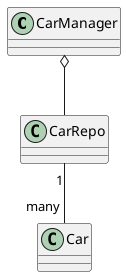 @startuml
'https://plantuml.com/class-diagram

class CarManager
class Car
class CarRepo
CarManager o-- CarRepo
CarRepo "1" -- "many" Car
@enduml